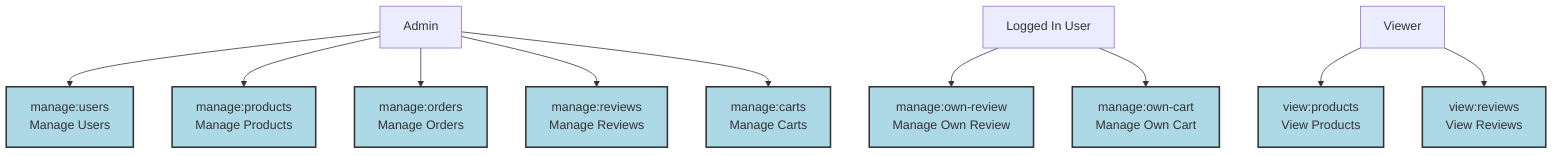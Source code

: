 graph TD;

Admin["Admin"]
LoggedInUser["Logged In User"]
Viewer["Viewer"]

permission1["manage:users\nManage Users"]
permission2["manage:products\nManage Products"]
permission3["manage:orders\nManage Orders"]
permission4["manage:reviews\nManage Reviews"]
permission5["manage:carts\nManage Carts"]
permission6["manage:own-review\nManage Own Review"]
permission7["manage:own-cart\nManage Own Cart"]

Admin --> permission1
Admin --> permission2
Admin --> permission3
Admin --> permission4
Admin --> permission5

LoggedInUser --> permission6
LoggedInUser --> permission7

Viewer --> permission8["view:products\nView Products"]
Viewer --> permission9["view:reviews\nView Reviews"]

classDef permission fill:#ADD8E6,stroke:#333,stroke-width:2px;
class permission1,permission2,permission3,permission4,permission5,permission6,permission7,permission8,permission9 permission;